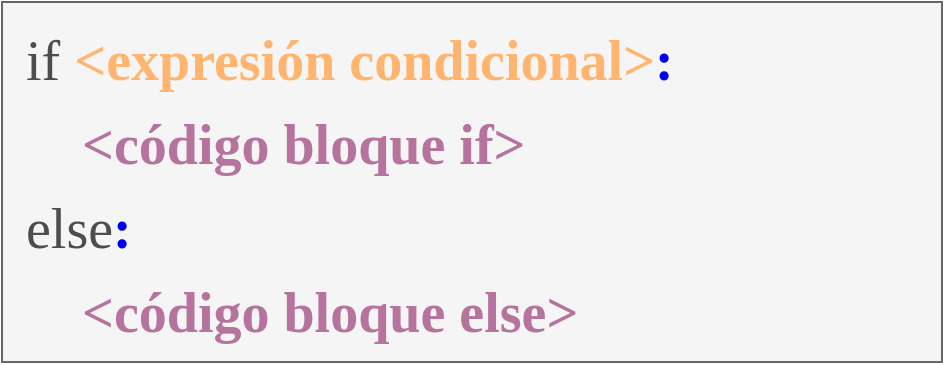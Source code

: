 <mxfile version="27.0.2">
  <diagram id="C5RBs43oDa-KdzZeNtuy" name="Page-1">
    <mxGraphModel dx="1396" dy="811" grid="1" gridSize="10" guides="1" tooltips="1" connect="1" arrows="1" fold="1" page="1" pageScale="1" pageWidth="827" pageHeight="1169" math="0" shadow="0">
      <root>
        <mxCell id="WIyWlLk6GJQsqaUBKTNV-0" />
        <mxCell id="WIyWlLk6GJQsqaUBKTNV-1" parent="WIyWlLk6GJQsqaUBKTNV-0" />
        <mxCell id="4H0rE7auC8YkeHV7vE1Y-1" value="&lt;span style=&quot;background-color: light-dark(rgb(245, 245, 245), rgb(245, 245, 245));&quot;&gt;&lt;font style=&quot;font-size: 28px;&quot;&gt;&lt;span style=&quot;color: rgb(77, 77, 77); font-family: &amp;quot;cascadia code&amp;quot;; font-style: normal; font-weight: 400; letter-spacing: normal; text-align: left; text-indent: 0px; text-transform: none; word-spacing: 0px; display: inline; float: none;&quot;&gt;if &lt;/span&gt;&lt;b style=&quot;color: rgb(77, 77, 77); font-family: &amp;quot;cascadia code&amp;quot;; font-style: normal; letter-spacing: normal; text-align: left; text-indent: 0px; text-transform: none; word-spacing: 0px;&quot;&gt;&lt;font color=&quot;#ffb570&quot; style=&quot;font-size: 28px;&quot;&gt;&amp;lt;expresión condicional&amp;gt;&lt;/font&gt;&lt;/b&gt;&lt;span style=&quot;font-family: &amp;quot;cascadia code&amp;quot;; font-style: normal; letter-spacing: normal; text-align: left; text-indent: 0px; text-transform: none; word-spacing: 0px; display: inline; float: none;&quot;&gt;&lt;b&gt;&lt;font color=&quot;#0000ee&quot; style=&quot;font-size: 28px;&quot;&gt;:&lt;/font&gt;&lt;/b&gt;&lt;/span&gt;&lt;br style=&quot;color: rgb(77 , 77 , 77) ; font-family: &amp;quot;cascadia code&amp;quot; ; font-style: normal ; font-weight: 400 ; letter-spacing: normal ; text-align: left ; text-indent: 0px ; text-transform: none ; word-spacing: 0px&quot;&gt;&lt;font style=&quot;font-family: &amp;quot;cascadia code&amp;quot;; font-style: normal; letter-spacing: normal; text-align: left; text-indent: 0px; text-transform: none; word-spacing: 0px; font-size: 28px;&quot;&gt;&lt;font color=&quot;#4d4d4d&quot;&gt;&amp;nbsp; &amp;nbsp;&amp;nbsp;&lt;/font&gt;&lt;b style=&quot;color: rgb(181, 115, 157);&quot;&gt;&amp;lt;código bloque if&amp;gt;&lt;br&gt;&lt;/b&gt;&lt;/font&gt;&lt;span style=&quot;color: rgb(77, 77, 77); font-family: &amp;quot;cascadia code&amp;quot;;&quot;&gt;else&lt;/span&gt;&lt;span style=&quot;font-family: &amp;quot;cascadia code&amp;quot;;&quot;&gt;&lt;b&gt;&lt;font color=&quot;#0000ee&quot; style=&quot;font-size: 28px;&quot;&gt;:&lt;br&gt;&lt;/font&gt;&lt;/b&gt;&lt;/span&gt;&lt;/font&gt;&lt;span style=&quot;color: rgb(181, 115, 157); font-family: &amp;quot;cascadia code&amp;quot;; font-size: 28px;&quot;&gt;&lt;b&gt;&amp;nbsp; &amp;nbsp; &amp;lt;código bloque else&amp;gt;&lt;/b&gt;&lt;/span&gt;&lt;/span&gt;" style="text;whiteSpace=wrap;html=1;fontSize=35;fontFamily=Cascadia Code;fontColor=#333333;fillColor=#F5F5F5;strokeColor=#666666;spacingLeft=10;" parent="WIyWlLk6GJQsqaUBKTNV-1" vertex="1">
          <mxGeometry x="100" y="200" width="470" height="180" as="geometry" />
        </mxCell>
      </root>
    </mxGraphModel>
  </diagram>
</mxfile>
